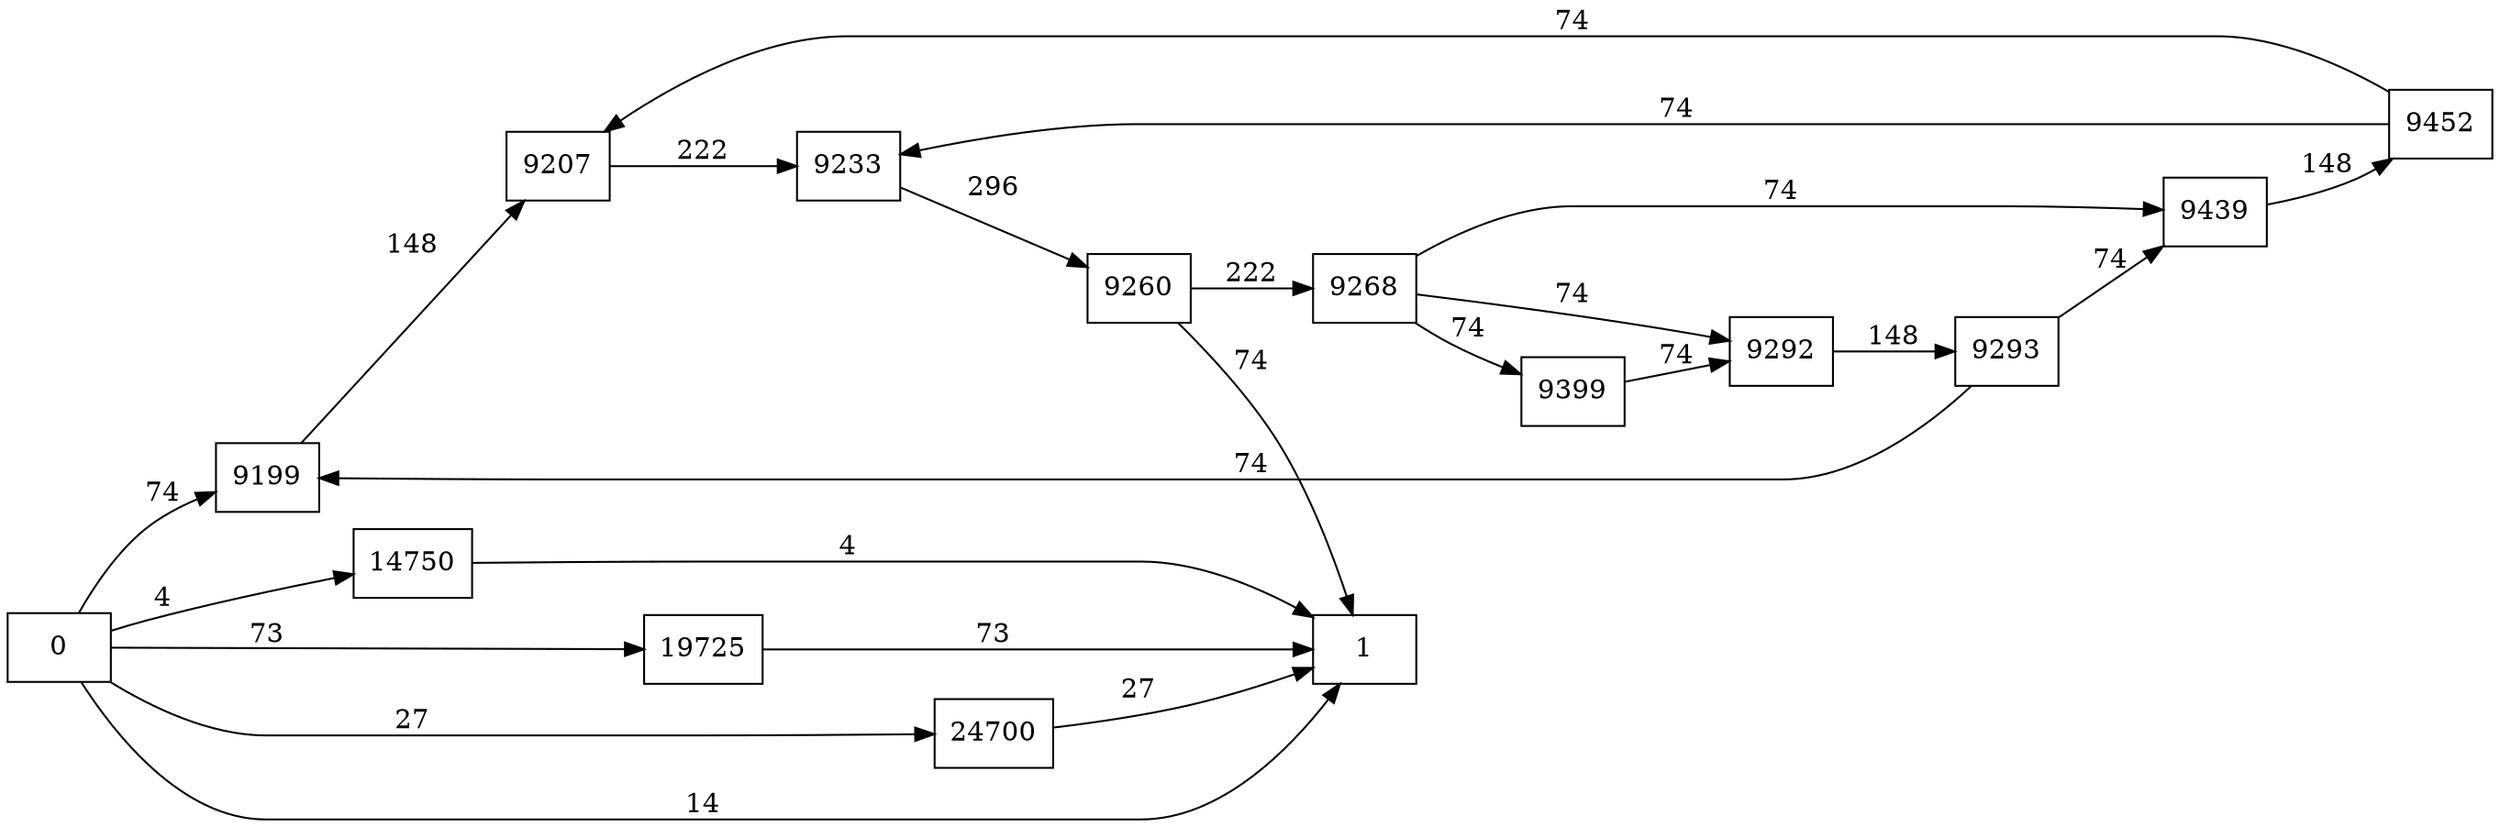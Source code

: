 digraph {
	graph [rankdir=LR]
	node [shape=rectangle]
	9199 -> 9207 [label=148]
	9207 -> 9233 [label=222]
	9233 -> 9260 [label=296]
	9260 -> 9268 [label=222]
	9260 -> 1 [label=74]
	9268 -> 9292 [label=74]
	9268 -> 9399 [label=74]
	9268 -> 9439 [label=74]
	9292 -> 9293 [label=148]
	9293 -> 9199 [label=74]
	9293 -> 9439 [label=74]
	9399 -> 9292 [label=74]
	9439 -> 9452 [label=148]
	9452 -> 9207 [label=74]
	9452 -> 9233 [label=74]
	14750 -> 1 [label=4]
	19725 -> 1 [label=73]
	24700 -> 1 [label=27]
	0 -> 1 [label=14]
	0 -> 9199 [label=74]
	0 -> 14750 [label=4]
	0 -> 19725 [label=73]
	0 -> 24700 [label=27]
}
